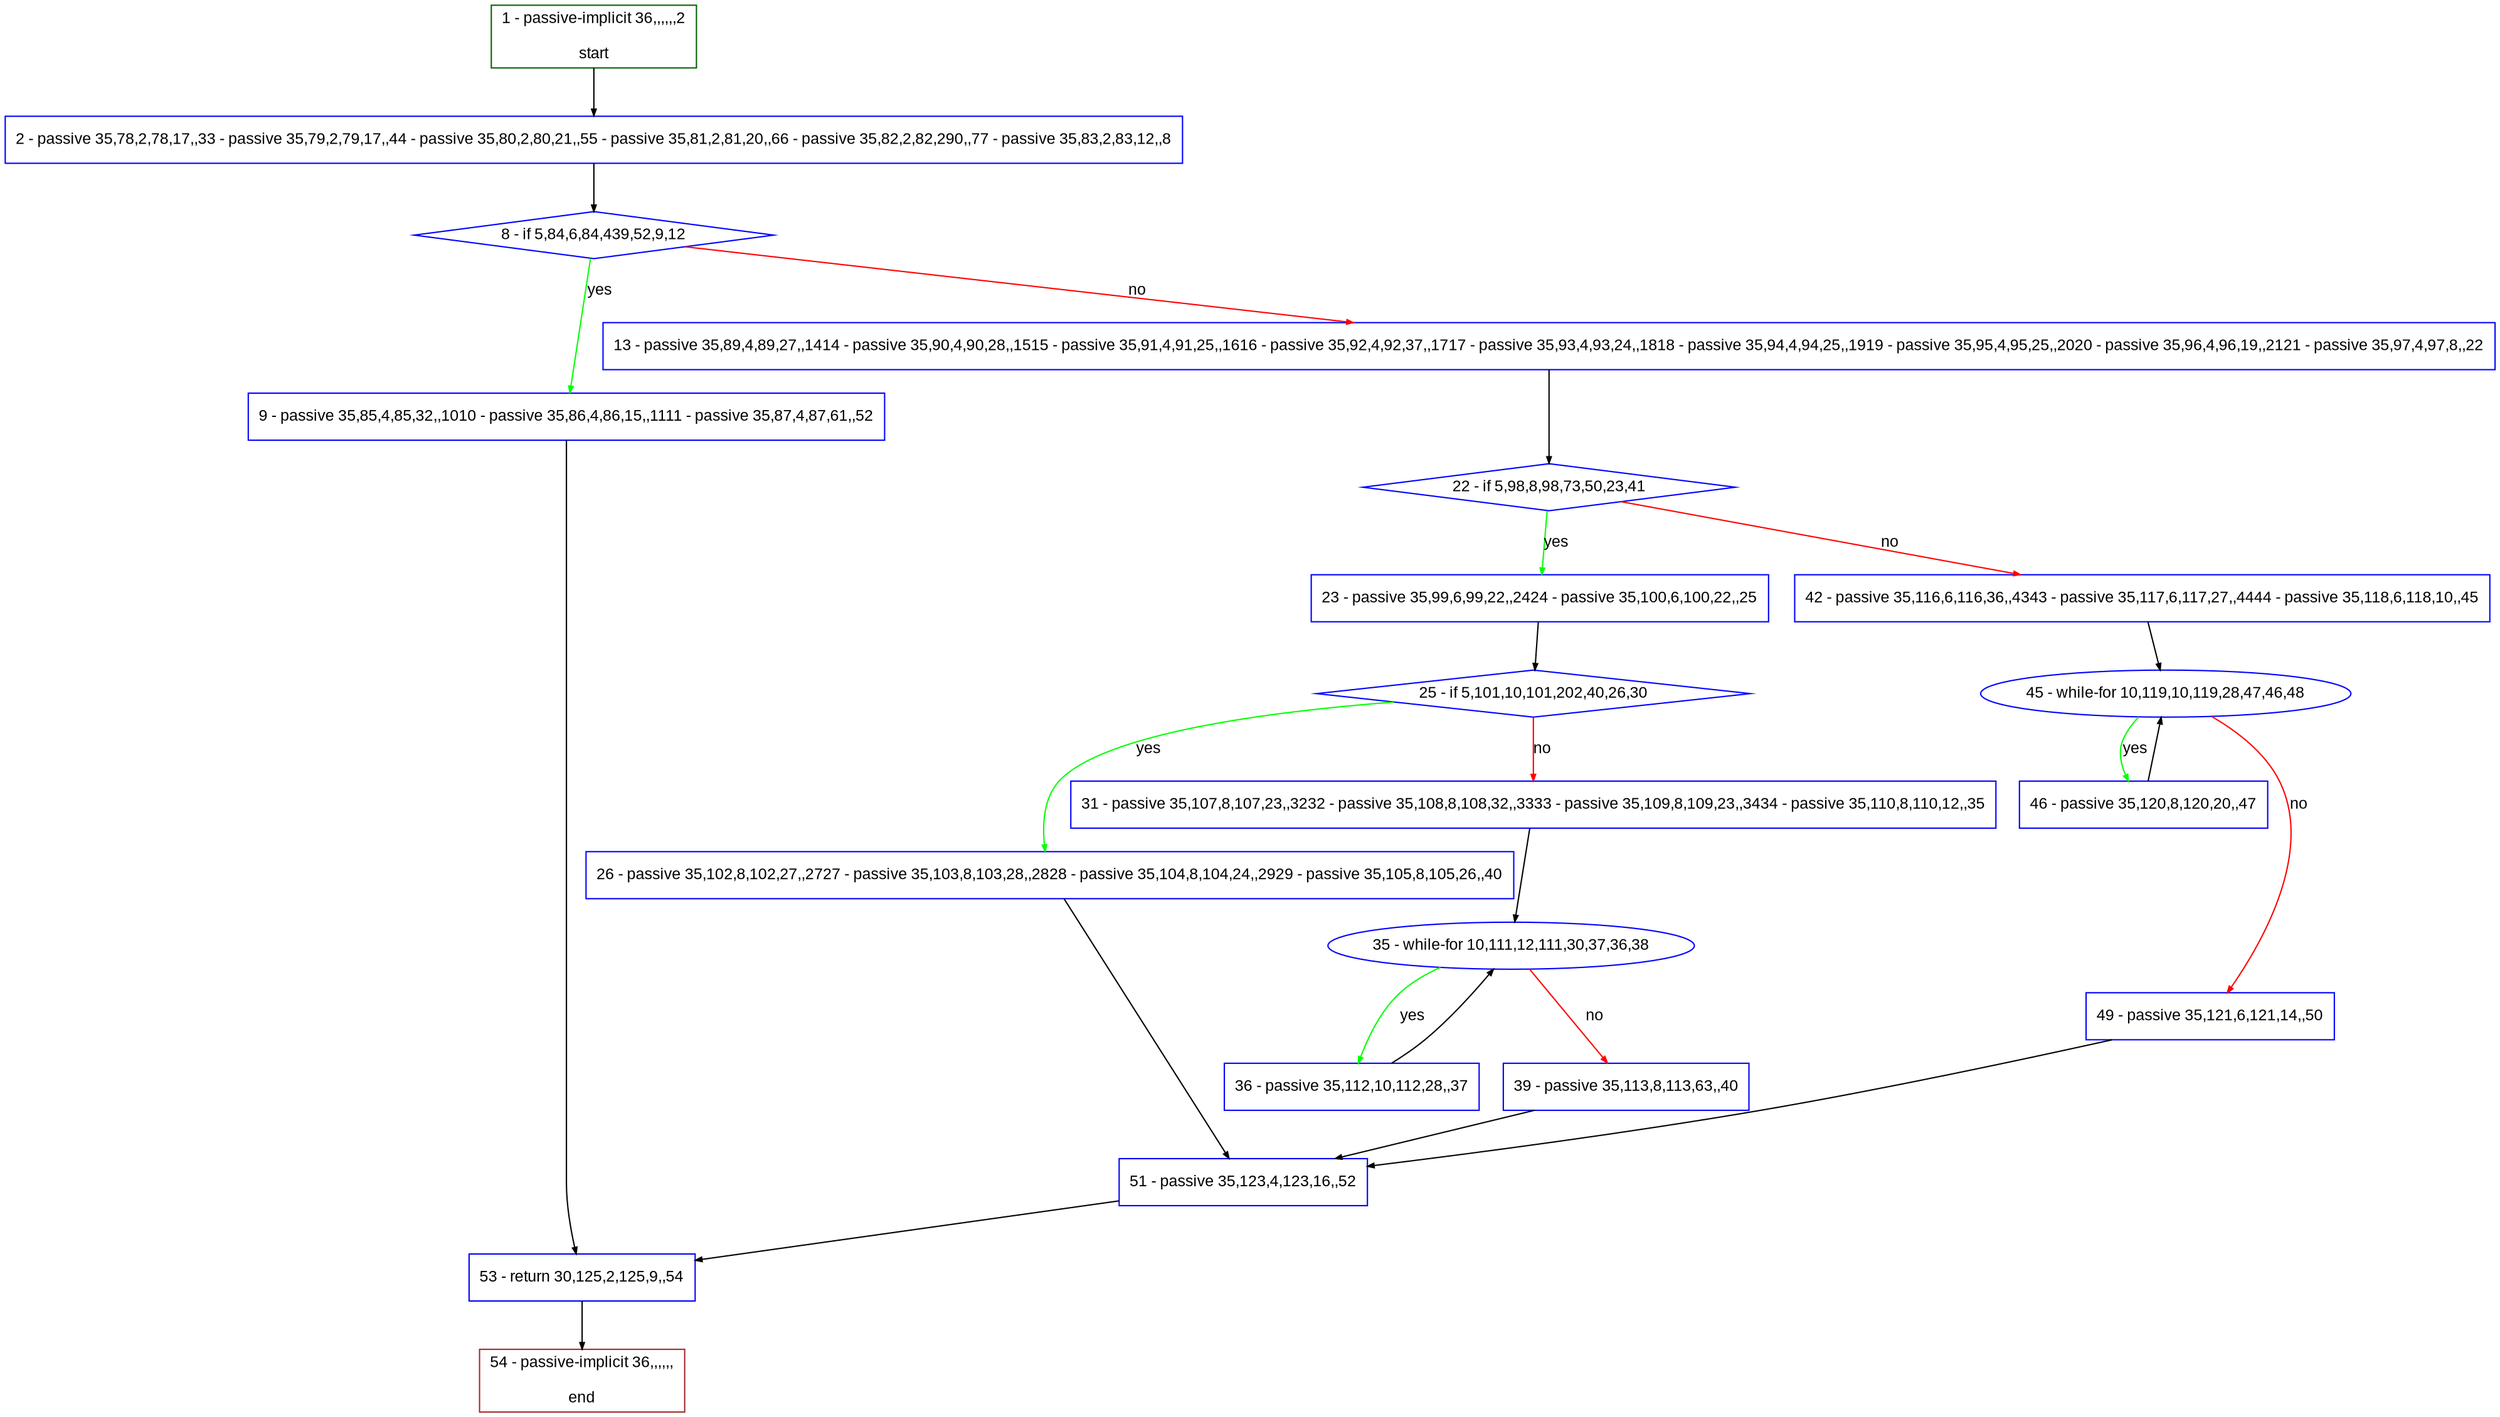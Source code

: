 digraph "" {
  graph [pack="true", label="", fontsize="12", packmode="clust", fontname="Arial", fillcolor="#FFFFCC", bgcolor="white", style="rounded,filled", compound="true"];
  node [node_initialized="no", label="", color="grey", fontsize="12", fillcolor="white", fontname="Arial", style="filled", shape="rectangle", compound="true", fixedsize="false"];
  edge [fontcolor="black", arrowhead="normal", arrowtail="none", arrowsize="0.5", ltail="", label="", color="black", fontsize="12", lhead="", fontname="Arial", dir="forward", compound="true"];
  __N1 [label="2 - passive 35,78,2,78,17,,33 - passive 35,79,2,79,17,,44 - passive 35,80,2,80,21,,55 - passive 35,81,2,81,20,,66 - passive 35,82,2,82,290,,77 - passive 35,83,2,83,12,,8", color="#0000ff", fillcolor="#ffffff", style="filled", shape="box"];
  __N2 [label="1 - passive-implicit 36,,,,,,2\n\nstart", color="#006400", fillcolor="#ffffff", style="filled", shape="box"];
  __N3 [label="8 - if 5,84,6,84,439,52,9,12", color="#0000ff", fillcolor="#ffffff", style="filled", shape="diamond"];
  __N4 [label="9 - passive 35,85,4,85,32,,1010 - passive 35,86,4,86,15,,1111 - passive 35,87,4,87,61,,52", color="#0000ff", fillcolor="#ffffff", style="filled", shape="box"];
  __N5 [label="13 - passive 35,89,4,89,27,,1414 - passive 35,90,4,90,28,,1515 - passive 35,91,4,91,25,,1616 - passive 35,92,4,92,37,,1717 - passive 35,93,4,93,24,,1818 - passive 35,94,4,94,25,,1919 - passive 35,95,4,95,25,,2020 - passive 35,96,4,96,19,,2121 - passive 35,97,4,97,8,,22", color="#0000ff", fillcolor="#ffffff", style="filled", shape="box"];
  __N6 [label="53 - return 30,125,2,125,9,,54", color="#0000ff", fillcolor="#ffffff", style="filled", shape="box"];
  __N7 [label="22 - if 5,98,8,98,73,50,23,41", color="#0000ff", fillcolor="#ffffff", style="filled", shape="diamond"];
  __N8 [label="23 - passive 35,99,6,99,22,,2424 - passive 35,100,6,100,22,,25", color="#0000ff", fillcolor="#ffffff", style="filled", shape="box"];
  __N9 [label="42 - passive 35,116,6,116,36,,4343 - passive 35,117,6,117,27,,4444 - passive 35,118,6,118,10,,45", color="#0000ff", fillcolor="#ffffff", style="filled", shape="box"];
  __N10 [label="25 - if 5,101,10,101,202,40,26,30", color="#0000ff", fillcolor="#ffffff", style="filled", shape="diamond"];
  __N11 [label="26 - passive 35,102,8,102,27,,2727 - passive 35,103,8,103,28,,2828 - passive 35,104,8,104,24,,2929 - passive 35,105,8,105,26,,40", color="#0000ff", fillcolor="#ffffff", style="filled", shape="box"];
  __N12 [label="31 - passive 35,107,8,107,23,,3232 - passive 35,108,8,108,32,,3333 - passive 35,109,8,109,23,,3434 - passive 35,110,8,110,12,,35", color="#0000ff", fillcolor="#ffffff", style="filled", shape="box"];
  __N13 [label="51 - passive 35,123,4,123,16,,52", color="#0000ff", fillcolor="#ffffff", style="filled", shape="box"];
  __N14 [label="35 - while-for 10,111,12,111,30,37,36,38", color="#0000ff", fillcolor="#ffffff", style="filled", shape="oval"];
  __N15 [label="36 - passive 35,112,10,112,28,,37", color="#0000ff", fillcolor="#ffffff", style="filled", shape="box"];
  __N16 [label="39 - passive 35,113,8,113,63,,40", color="#0000ff", fillcolor="#ffffff", style="filled", shape="box"];
  __N17 [label="45 - while-for 10,119,10,119,28,47,46,48", color="#0000ff", fillcolor="#ffffff", style="filled", shape="oval"];
  __N18 [label="46 - passive 35,120,8,120,20,,47", color="#0000ff", fillcolor="#ffffff", style="filled", shape="box"];
  __N19 [label="49 - passive 35,121,6,121,14,,50", color="#0000ff", fillcolor="#ffffff", style="filled", shape="box"];
  __N20 [label="54 - passive-implicit 36,,,,,,\n\nend", color="#a52a2a", fillcolor="#ffffff", style="filled", shape="box"];
  __N2 -> __N1 [arrowhead="normal", arrowtail="none", color="#000000", label="", dir="forward"];
  __N1 -> __N3 [arrowhead="normal", arrowtail="none", color="#000000", label="", dir="forward"];
  __N3 -> __N4 [arrowhead="normal", arrowtail="none", color="#00ff00", label="yes", dir="forward"];
  __N3 -> __N5 [arrowhead="normal", arrowtail="none", color="#ff0000", label="no", dir="forward"];
  __N4 -> __N6 [arrowhead="normal", arrowtail="none", color="#000000", label="", dir="forward"];
  __N5 -> __N7 [arrowhead="normal", arrowtail="none", color="#000000", label="", dir="forward"];
  __N7 -> __N8 [arrowhead="normal", arrowtail="none", color="#00ff00", label="yes", dir="forward"];
  __N7 -> __N9 [arrowhead="normal", arrowtail="none", color="#ff0000", label="no", dir="forward"];
  __N8 -> __N10 [arrowhead="normal", arrowtail="none", color="#000000", label="", dir="forward"];
  __N10 -> __N11 [arrowhead="normal", arrowtail="none", color="#00ff00", label="yes", dir="forward"];
  __N10 -> __N12 [arrowhead="normal", arrowtail="none", color="#ff0000", label="no", dir="forward"];
  __N11 -> __N13 [arrowhead="normal", arrowtail="none", color="#000000", label="", dir="forward"];
  __N12 -> __N14 [arrowhead="normal", arrowtail="none", color="#000000", label="", dir="forward"];
  __N14 -> __N15 [arrowhead="normal", arrowtail="none", color="#00ff00", label="yes", dir="forward"];
  __N15 -> __N14 [arrowhead="normal", arrowtail="none", color="#000000", label="", dir="forward"];
  __N14 -> __N16 [arrowhead="normal", arrowtail="none", color="#ff0000", label="no", dir="forward"];
  __N16 -> __N13 [arrowhead="normal", arrowtail="none", color="#000000", label="", dir="forward"];
  __N9 -> __N17 [arrowhead="normal", arrowtail="none", color="#000000", label="", dir="forward"];
  __N17 -> __N18 [arrowhead="normal", arrowtail="none", color="#00ff00", label="yes", dir="forward"];
  __N18 -> __N17 [arrowhead="normal", arrowtail="none", color="#000000", label="", dir="forward"];
  __N17 -> __N19 [arrowhead="normal", arrowtail="none", color="#ff0000", label="no", dir="forward"];
  __N19 -> __N13 [arrowhead="normal", arrowtail="none", color="#000000", label="", dir="forward"];
  __N13 -> __N6 [arrowhead="normal", arrowtail="none", color="#000000", label="", dir="forward"];
  __N6 -> __N20 [arrowhead="normal", arrowtail="none", color="#000000", label="", dir="forward"];
}
